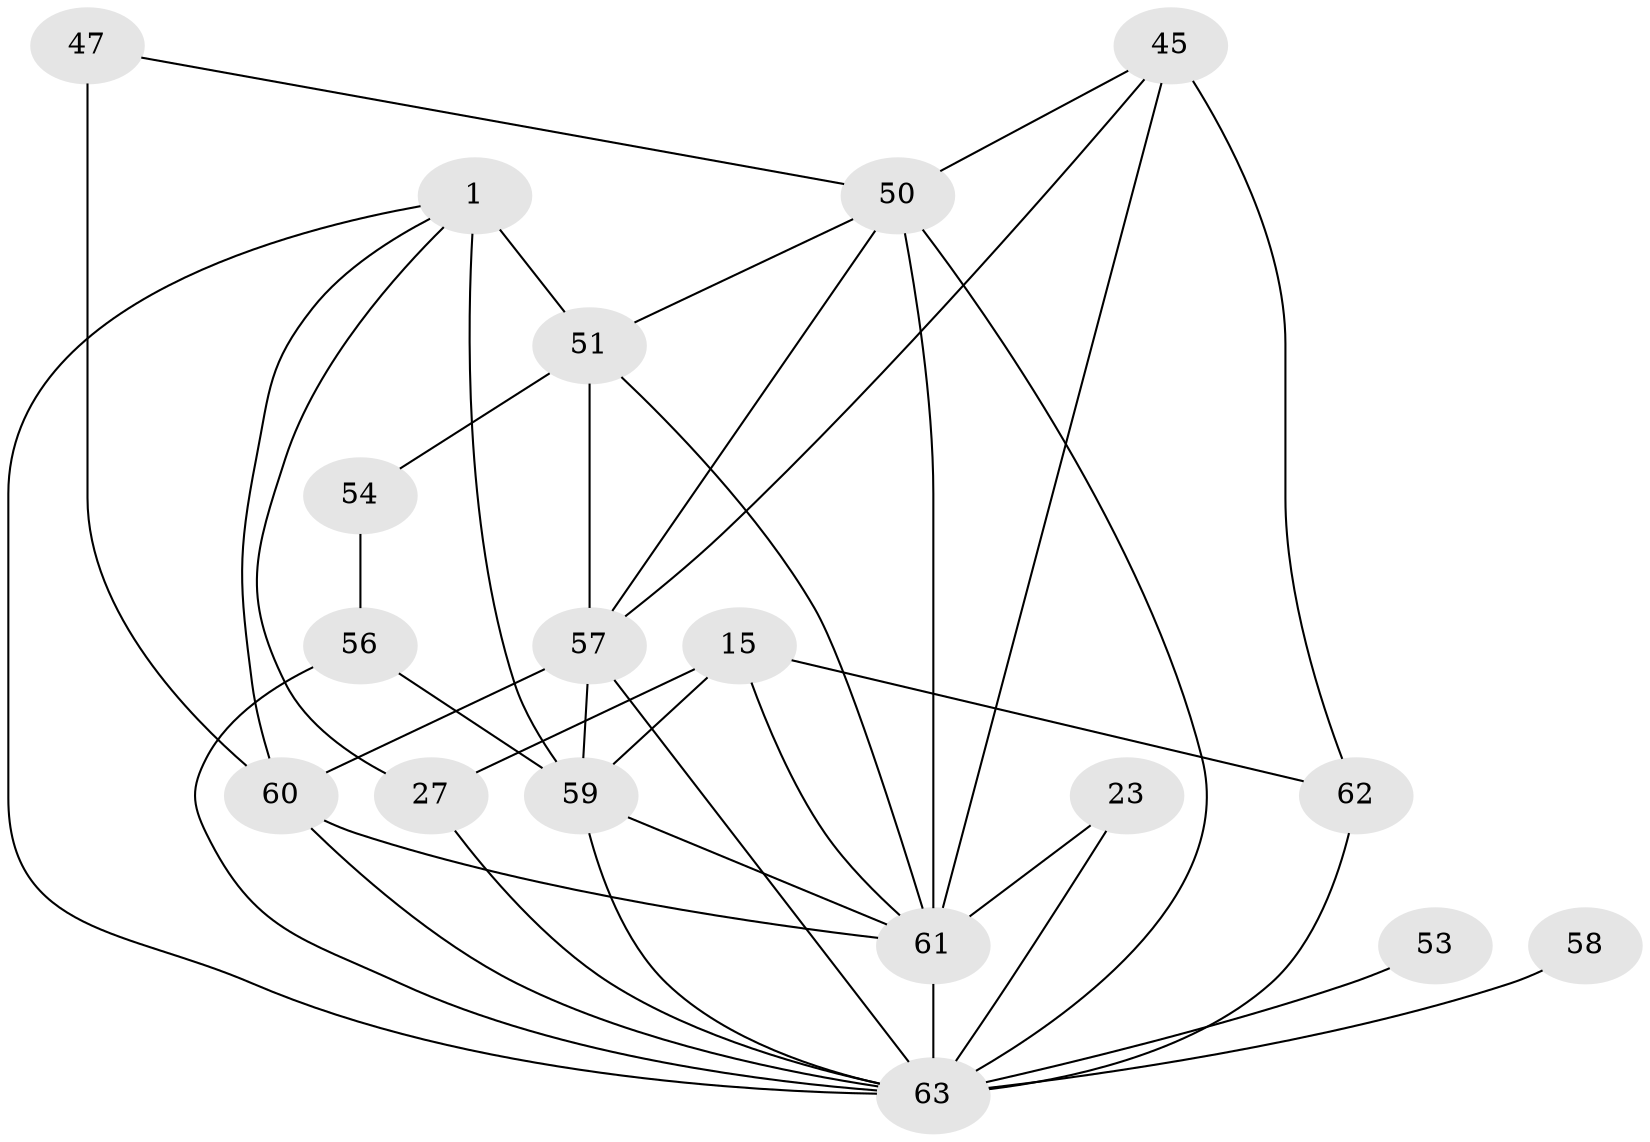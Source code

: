 // original degree distribution, {7: 0.07936507936507936, 4: 0.2857142857142857, 3: 0.20634920634920634, 5: 0.19047619047619047, 2: 0.1746031746031746, 6: 0.06349206349206349}
// Generated by graph-tools (version 1.1) at 2025/55/03/04/25 21:55:24]
// undirected, 18 vertices, 39 edges
graph export_dot {
graph [start="1"]
  node [color=gray90,style=filled];
  1;
  15 [super="+4"];
  23;
  27;
  45 [super="+17+25+31+37"];
  47;
  50 [super="+8+46+49"];
  51 [super="+5+19"];
  53;
  54;
  56;
  57 [super="+24"];
  58;
  59 [super="+39"];
  60 [super="+55+20+42"];
  61 [super="+13+43+38"];
  62 [super="+36"];
  63 [super="+41+28+52+35+44"];
  1 -- 27;
  1 -- 51 [weight=3];
  1 -- 60;
  1 -- 63;
  1 -- 59;
  15 -- 27 [weight=2];
  15 -- 62;
  15 -- 59;
  15 -- 61;
  23 -- 61;
  23 -- 63;
  27 -- 63;
  45 -- 62 [weight=2];
  45 -- 50;
  45 -- 61 [weight=6];
  45 -- 57 [weight=2];
  47 -- 50;
  47 -- 60 [weight=2];
  50 -- 51 [weight=5];
  50 -- 61 [weight=3];
  50 -- 63 [weight=8];
  50 -- 57;
  51 -- 54;
  51 -- 61;
  51 -- 57;
  53 -- 63 [weight=2];
  54 -- 56;
  56 -- 63 [weight=4];
  56 -- 59;
  57 -- 60;
  57 -- 63 [weight=3];
  57 -- 59;
  58 -- 63 [weight=2];
  59 -- 63;
  59 -- 61;
  60 -- 61 [weight=3];
  60 -- 63 [weight=4];
  61 -- 63 [weight=3];
  62 -- 63 [weight=2];
}
